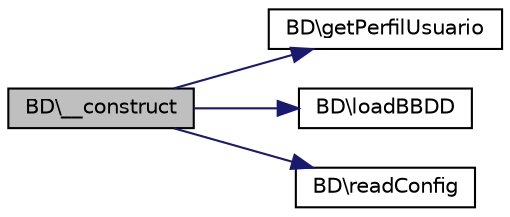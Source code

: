 digraph "BD\__construct"
{
 // LATEX_PDF_SIZE
  edge [fontname="Helvetica",fontsize="10",labelfontname="Helvetica",labelfontsize="10"];
  node [fontname="Helvetica",fontsize="10",shape=record];
  rankdir="LR";
  Node1 [label="BD\\__construct",height=0.2,width=0.4,color="black", fillcolor="grey75", style="filled", fontcolor="black",tooltip=" "];
  Node1 -> Node2 [color="midnightblue",fontsize="10",style="solid",fontname="Helvetica"];
  Node2 [label="BD\\getPerfilUsuario",height=0.2,width=0.4,color="black", fillcolor="white", style="filled",URL="$class_b_d.html#a9b662119c70b25f22fae6da9b569513d",tooltip=" "];
  Node1 -> Node3 [color="midnightblue",fontsize="10",style="solid",fontname="Helvetica"];
  Node3 [label="BD\\loadBBDD",height=0.2,width=0.4,color="black", fillcolor="white", style="filled",URL="$class_b_d.html#acfe4f838a12875ce3b48e7adae649dd5",tooltip=" "];
  Node1 -> Node4 [color="midnightblue",fontsize="10",style="solid",fontname="Helvetica"];
  Node4 [label="BD\\readConfig",height=0.2,width=0.4,color="black", fillcolor="white", style="filled",URL="$class_b_d.html#a01c5937b7ff22d63ac66987624985705",tooltip=" "];
}
